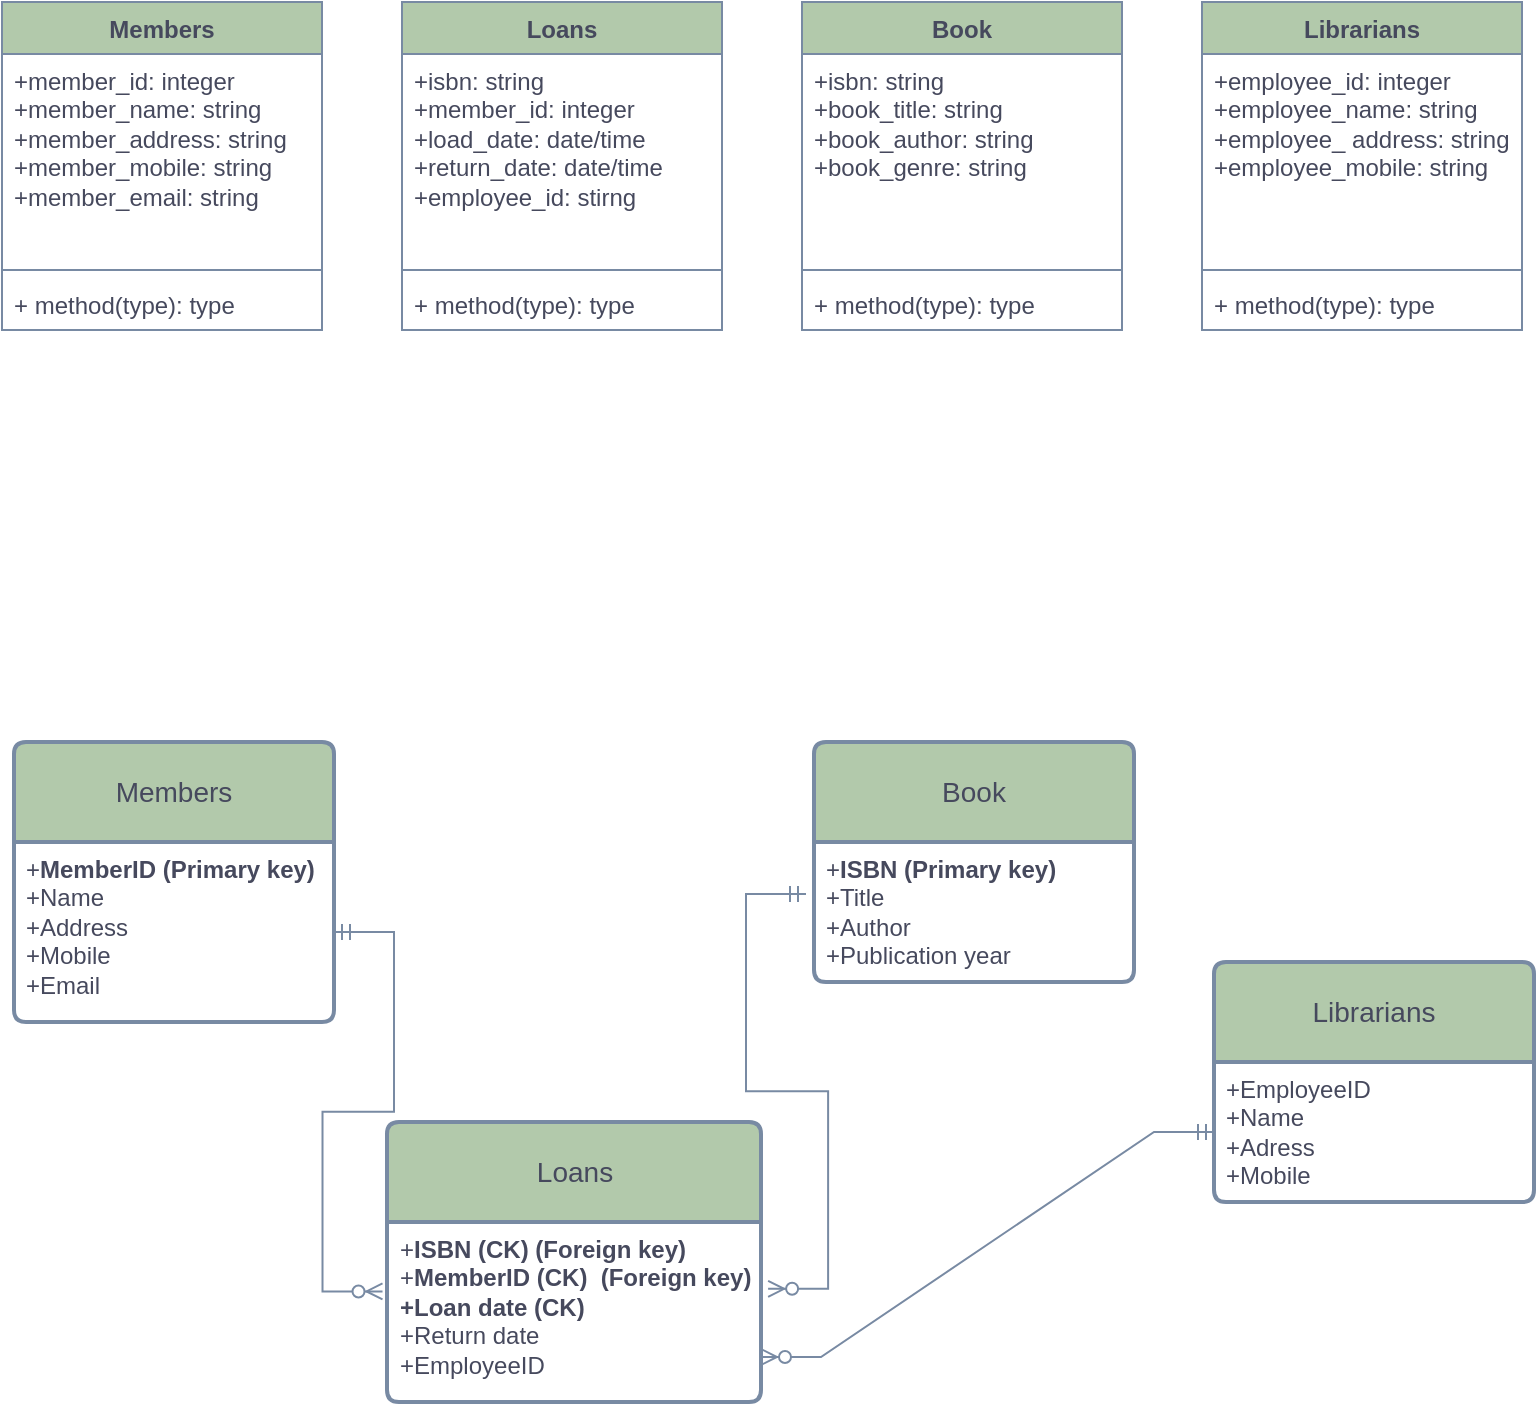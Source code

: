 <mxfile version="24.4.9" type="github">
  <diagram name="Page-1" id="a4_HoGT8hgg08NZf-DyA">
    <mxGraphModel dx="954" dy="524" grid="1" gridSize="10" guides="1" tooltips="1" connect="1" arrows="1" fold="1" page="1" pageScale="1" pageWidth="827" pageHeight="1169" math="0" shadow="0">
      <root>
        <mxCell id="0" />
        <mxCell id="1" parent="0" />
        <mxCell id="m5UDrv521vRG6zLzDft7-1" value="Book" style="swimlane;childLayout=stackLayout;horizontal=1;startSize=50;horizontalStack=0;rounded=1;fontSize=14;fontStyle=0;strokeWidth=2;resizeParent=0;resizeLast=1;shadow=0;dashed=0;align=center;arcSize=4;whiteSpace=wrap;html=1;labelBackgroundColor=none;fillColor=#B2C9AB;strokeColor=#788AA3;fontColor=#46495D;" vertex="1" parent="1">
          <mxGeometry x="440" y="530" width="160" height="120" as="geometry" />
        </mxCell>
        <mxCell id="m5UDrv521vRG6zLzDft7-2" value="+&lt;b&gt;ISBN (Primary key)&lt;br&gt;&lt;/b&gt;+Title&lt;br&gt;+Author&lt;div&gt;+Publication year&lt;/div&gt;" style="align=left;strokeColor=none;fillColor=none;spacingLeft=4;fontSize=12;verticalAlign=top;resizable=0;rotatable=0;part=1;html=1;labelBackgroundColor=none;fontColor=#46495D;" vertex="1" parent="m5UDrv521vRG6zLzDft7-1">
          <mxGeometry y="50" width="160" height="70" as="geometry" />
        </mxCell>
        <mxCell id="m5UDrv521vRG6zLzDft7-3" value="Members" style="swimlane;childLayout=stackLayout;horizontal=1;startSize=50;horizontalStack=0;rounded=1;fontSize=14;fontStyle=0;strokeWidth=2;resizeParent=0;resizeLast=1;shadow=0;dashed=0;align=center;arcSize=4;whiteSpace=wrap;html=1;labelBackgroundColor=none;fillColor=#B2C9AB;strokeColor=#788AA3;fontColor=#46495D;" vertex="1" parent="1">
          <mxGeometry x="40" y="530" width="160" height="140" as="geometry" />
        </mxCell>
        <mxCell id="m5UDrv521vRG6zLzDft7-4" value="+&lt;b&gt;MemberID (Primary key)&lt;/b&gt;&lt;div&gt;+Name&lt;/div&gt;&lt;div&gt;&lt;span style=&quot;background-color: initial;&quot;&gt;+Address&lt;/span&gt;&lt;/div&gt;&lt;div&gt;+Mobile&lt;/div&gt;&lt;div&gt;+Email&lt;/div&gt;" style="align=left;strokeColor=none;fillColor=none;spacingLeft=4;fontSize=12;verticalAlign=top;resizable=0;rotatable=0;part=1;html=1;labelBackgroundColor=none;fontColor=#46495D;" vertex="1" parent="m5UDrv521vRG6zLzDft7-3">
          <mxGeometry y="50" width="160" height="90" as="geometry" />
        </mxCell>
        <mxCell id="m5UDrv521vRG6zLzDft7-5" value="Loans" style="swimlane;childLayout=stackLayout;horizontal=1;startSize=50;horizontalStack=0;rounded=1;fontSize=14;fontStyle=0;strokeWidth=2;resizeParent=0;resizeLast=1;shadow=0;dashed=0;align=center;arcSize=4;whiteSpace=wrap;html=1;labelBackgroundColor=none;fillColor=#B2C9AB;strokeColor=#788AA3;fontColor=#46495D;" vertex="1" parent="1">
          <mxGeometry x="226.5" y="720" width="187" height="140" as="geometry" />
        </mxCell>
        <mxCell id="m5UDrv521vRG6zLzDft7-6" value="+&lt;b&gt;ISBN (CK) (Foreign key)&lt;/b&gt;&lt;div&gt;+&lt;b&gt;MemberID (CK)&amp;nbsp; (Foreign key)&lt;/b&gt;&lt;br&gt;&lt;div&gt;&lt;b&gt;+Loan date (CK)&lt;/b&gt;&lt;div&gt;+Return date&lt;/div&gt;&lt;div&gt;+EmployeeID&lt;/div&gt;&lt;div&gt;&lt;br&gt;&lt;/div&gt;&lt;/div&gt;&lt;/div&gt;" style="align=left;strokeColor=none;fillColor=none;spacingLeft=4;fontSize=12;verticalAlign=top;resizable=0;rotatable=0;part=1;html=1;labelBackgroundColor=none;fontColor=#46495D;" vertex="1" parent="m5UDrv521vRG6zLzDft7-5">
          <mxGeometry y="50" width="187" height="90" as="geometry" />
        </mxCell>
        <mxCell id="m5UDrv521vRG6zLzDft7-7" value="Librarians" style="swimlane;childLayout=stackLayout;horizontal=1;startSize=50;horizontalStack=0;rounded=1;fontSize=14;fontStyle=0;strokeWidth=2;resizeParent=0;resizeLast=1;shadow=0;dashed=0;align=center;arcSize=4;whiteSpace=wrap;html=1;labelBackgroundColor=none;fillColor=#B2C9AB;strokeColor=#788AA3;fontColor=#46495D;" vertex="1" parent="1">
          <mxGeometry x="640" y="640" width="160" height="120" as="geometry" />
        </mxCell>
        <mxCell id="m5UDrv521vRG6zLzDft7-8" value="+EmployeeID&lt;div&gt;+Name&lt;/div&gt;&lt;div&gt;+Adress&lt;/div&gt;&lt;div&gt;+Mobile&lt;/div&gt;" style="align=left;strokeColor=none;fillColor=none;spacingLeft=4;fontSize=12;verticalAlign=top;resizable=0;rotatable=0;part=1;html=1;labelBackgroundColor=none;fontColor=#46495D;" vertex="1" parent="m5UDrv521vRG6zLzDft7-7">
          <mxGeometry y="50" width="160" height="70" as="geometry" />
        </mxCell>
        <mxCell id="m5UDrv521vRG6zLzDft7-9" value="" style="edgeStyle=entityRelationEdgeStyle;fontSize=12;html=1;endArrow=ERzeroToMany;startArrow=ERmandOne;rounded=0;entryX=-0.012;entryY=0.386;entryDx=0;entryDy=0;entryPerimeter=0;labelBackgroundColor=none;strokeColor=#788AA3;fontColor=default;" edge="1" parent="1" source="m5UDrv521vRG6zLzDft7-4" target="m5UDrv521vRG6zLzDft7-6">
          <mxGeometry width="100" height="100" relative="1" as="geometry">
            <mxPoint x="300" y="830" as="sourcePoint" />
            <mxPoint x="400" y="730" as="targetPoint" />
          </mxGeometry>
        </mxCell>
        <mxCell id="m5UDrv521vRG6zLzDft7-10" value="" style="edgeStyle=entityRelationEdgeStyle;fontSize=12;html=1;endArrow=ERzeroToMany;startArrow=ERmandOne;rounded=0;exitX=-0.025;exitY=0.371;exitDx=0;exitDy=0;exitPerimeter=0;entryX=1.019;entryY=0.371;entryDx=0;entryDy=0;entryPerimeter=0;labelBackgroundColor=none;strokeColor=#788AA3;fontColor=default;" edge="1" parent="1" source="m5UDrv521vRG6zLzDft7-2" target="m5UDrv521vRG6zLzDft7-6">
          <mxGeometry width="100" height="100" relative="1" as="geometry">
            <mxPoint x="500" y="634.99" as="sourcePoint" />
            <mxPoint x="400" y="730" as="targetPoint" />
            <Array as="points">
              <mxPoint x="430" y="600" />
              <mxPoint x="430" y="610" />
              <mxPoint x="440" y="610" />
            </Array>
          </mxGeometry>
        </mxCell>
        <mxCell id="m5UDrv521vRG6zLzDft7-11" value="" style="edgeStyle=entityRelationEdgeStyle;fontSize=12;html=1;endArrow=ERzeroToMany;startArrow=ERmandOne;rounded=0;entryX=1;entryY=0.75;entryDx=0;entryDy=0;labelBackgroundColor=none;strokeColor=#788AA3;fontColor=default;" edge="1" parent="1" source="m5UDrv521vRG6zLzDft7-8" target="m5UDrv521vRG6zLzDft7-6">
          <mxGeometry width="100" height="100" relative="1" as="geometry">
            <mxPoint x="640" y="850" as="sourcePoint" />
            <mxPoint x="490" y="910" as="targetPoint" />
          </mxGeometry>
        </mxCell>
        <mxCell id="m5UDrv521vRG6zLzDft7-12" value="Loans" style="swimlane;fontStyle=1;align=center;verticalAlign=top;childLayout=stackLayout;horizontal=1;startSize=26;horizontalStack=0;resizeParent=1;resizeParentMax=0;resizeLast=0;collapsible=1;marginBottom=0;whiteSpace=wrap;html=1;strokeColor=#788AA3;fontColor=#46495D;fillColor=#B2C9AB;" vertex="1" parent="1">
          <mxGeometry x="234" y="160" width="160" height="164" as="geometry" />
        </mxCell>
        <mxCell id="m5UDrv521vRG6zLzDft7-13" value="&lt;div&gt;&lt;span style=&quot;background-color: initial;&quot;&gt;+isbn: string&lt;/span&gt;&lt;/div&gt;&lt;div&gt;&lt;span style=&quot;background-color: initial;&quot;&gt;+member_id: integer&lt;/span&gt;&lt;div&gt;&lt;span style=&quot;background-color: initial;&quot;&gt;+load_date: date/time&lt;/span&gt;&lt;div&gt;&lt;div&gt;+return_date: date/time&lt;/div&gt;&lt;div&gt;+employee_id: stirng&lt;/div&gt;&lt;div&gt;&lt;br style=&quot;text-wrap: nowrap;&quot;&gt;&lt;/div&gt;&lt;/div&gt;&lt;/div&gt;&lt;/div&gt;" style="text;strokeColor=none;fillColor=none;align=left;verticalAlign=top;spacingLeft=4;spacingRight=4;overflow=hidden;rotatable=0;points=[[0,0.5],[1,0.5]];portConstraint=eastwest;whiteSpace=wrap;html=1;fontColor=#46495D;" vertex="1" parent="m5UDrv521vRG6zLzDft7-12">
          <mxGeometry y="26" width="160" height="104" as="geometry" />
        </mxCell>
        <mxCell id="m5UDrv521vRG6zLzDft7-14" value="" style="line;strokeWidth=1;fillColor=none;align=left;verticalAlign=middle;spacingTop=-1;spacingLeft=3;spacingRight=3;rotatable=0;labelPosition=right;points=[];portConstraint=eastwest;strokeColor=inherit;fontColor=#46495D;" vertex="1" parent="m5UDrv521vRG6zLzDft7-12">
          <mxGeometry y="130" width="160" height="8" as="geometry" />
        </mxCell>
        <mxCell id="m5UDrv521vRG6zLzDft7-15" value="+ method(type): type" style="text;strokeColor=none;fillColor=none;align=left;verticalAlign=top;spacingLeft=4;spacingRight=4;overflow=hidden;rotatable=0;points=[[0,0.5],[1,0.5]];portConstraint=eastwest;whiteSpace=wrap;html=1;fontColor=#46495D;" vertex="1" parent="m5UDrv521vRG6zLzDft7-12">
          <mxGeometry y="138" width="160" height="26" as="geometry" />
        </mxCell>
        <mxCell id="m5UDrv521vRG6zLzDft7-16" value="Librarians&lt;div&gt;&lt;br&gt;&lt;/div&gt;" style="swimlane;fontStyle=1;align=center;verticalAlign=top;childLayout=stackLayout;horizontal=1;startSize=26;horizontalStack=0;resizeParent=1;resizeParentMax=0;resizeLast=0;collapsible=1;marginBottom=0;whiteSpace=wrap;html=1;strokeColor=#788AA3;fontColor=#46495D;fillColor=#B2C9AB;" vertex="1" parent="1">
          <mxGeometry x="634" y="160" width="160" height="164" as="geometry" />
        </mxCell>
        <mxCell id="m5UDrv521vRG6zLzDft7-17" value="&lt;span style=&quot;text-wrap: nowrap;&quot;&gt;+employee_id: integer&lt;/span&gt;&lt;div style=&quot;text-wrap: nowrap;&quot;&gt;+employee_name: string&lt;/div&gt;&lt;div style=&quot;text-wrap: nowrap;&quot;&gt;+employee_ address: string&lt;/div&gt;&lt;div style=&quot;text-wrap: nowrap;&quot;&gt;+employee_mobile: string&lt;/div&gt;" style="text;strokeColor=none;fillColor=none;align=left;verticalAlign=top;spacingLeft=4;spacingRight=4;overflow=hidden;rotatable=0;points=[[0,0.5],[1,0.5]];portConstraint=eastwest;whiteSpace=wrap;html=1;fontColor=#46495D;" vertex="1" parent="m5UDrv521vRG6zLzDft7-16">
          <mxGeometry y="26" width="160" height="104" as="geometry" />
        </mxCell>
        <mxCell id="m5UDrv521vRG6zLzDft7-18" value="" style="line;strokeWidth=1;fillColor=none;align=left;verticalAlign=middle;spacingTop=-1;spacingLeft=3;spacingRight=3;rotatable=0;labelPosition=right;points=[];portConstraint=eastwest;strokeColor=inherit;fontColor=#46495D;" vertex="1" parent="m5UDrv521vRG6zLzDft7-16">
          <mxGeometry y="130" width="160" height="8" as="geometry" />
        </mxCell>
        <mxCell id="m5UDrv521vRG6zLzDft7-19" value="+ method(type): type" style="text;strokeColor=none;fillColor=none;align=left;verticalAlign=top;spacingLeft=4;spacingRight=4;overflow=hidden;rotatable=0;points=[[0,0.5],[1,0.5]];portConstraint=eastwest;whiteSpace=wrap;html=1;fontColor=#46495D;" vertex="1" parent="m5UDrv521vRG6zLzDft7-16">
          <mxGeometry y="138" width="160" height="26" as="geometry" />
        </mxCell>
        <mxCell id="m5UDrv521vRG6zLzDft7-20" value="Book" style="swimlane;fontStyle=1;align=center;verticalAlign=top;childLayout=stackLayout;horizontal=1;startSize=26;horizontalStack=0;resizeParent=1;resizeParentMax=0;resizeLast=0;collapsible=1;marginBottom=0;whiteSpace=wrap;html=1;strokeColor=#788AA3;fontColor=#46495D;fillColor=#B2C9AB;" vertex="1" parent="1">
          <mxGeometry x="434" y="160" width="160" height="164" as="geometry" />
        </mxCell>
        <mxCell id="m5UDrv521vRG6zLzDft7-21" value="&lt;span style=&quot;text-wrap: nowrap;&quot;&gt;+isbn: string&lt;/span&gt;&lt;span style=&quot;text-wrap: nowrap;&quot;&gt;&lt;br&gt;&lt;/span&gt;&lt;span style=&quot;text-wrap: nowrap;&quot;&gt;+book_title: string&lt;/span&gt;&lt;br style=&quot;text-wrap: nowrap;&quot;&gt;&lt;span style=&quot;text-wrap: nowrap;&quot;&gt;+book_author: string&lt;/span&gt;&lt;div style=&quot;text-wrap: nowrap;&quot;&gt;+book_genre: string&lt;/div&gt;" style="text;strokeColor=none;fillColor=none;align=left;verticalAlign=top;spacingLeft=4;spacingRight=4;overflow=hidden;rotatable=0;points=[[0,0.5],[1,0.5]];portConstraint=eastwest;whiteSpace=wrap;html=1;fontColor=#46495D;" vertex="1" parent="m5UDrv521vRG6zLzDft7-20">
          <mxGeometry y="26" width="160" height="104" as="geometry" />
        </mxCell>
        <mxCell id="m5UDrv521vRG6zLzDft7-22" value="" style="line;strokeWidth=1;fillColor=none;align=left;verticalAlign=middle;spacingTop=-1;spacingLeft=3;spacingRight=3;rotatable=0;labelPosition=right;points=[];portConstraint=eastwest;strokeColor=inherit;fontColor=#46495D;" vertex="1" parent="m5UDrv521vRG6zLzDft7-20">
          <mxGeometry y="130" width="160" height="8" as="geometry" />
        </mxCell>
        <mxCell id="m5UDrv521vRG6zLzDft7-23" value="+ method(type): type" style="text;strokeColor=none;fillColor=none;align=left;verticalAlign=top;spacingLeft=4;spacingRight=4;overflow=hidden;rotatable=0;points=[[0,0.5],[1,0.5]];portConstraint=eastwest;whiteSpace=wrap;html=1;fontColor=#46495D;" vertex="1" parent="m5UDrv521vRG6zLzDft7-20">
          <mxGeometry y="138" width="160" height="26" as="geometry" />
        </mxCell>
        <mxCell id="m5UDrv521vRG6zLzDft7-24" value="Members" style="swimlane;fontStyle=1;align=center;verticalAlign=top;childLayout=stackLayout;horizontal=1;startSize=26;horizontalStack=0;resizeParent=1;resizeParentMax=0;resizeLast=0;collapsible=1;marginBottom=0;whiteSpace=wrap;html=1;strokeColor=#788AA3;fontColor=#46495D;fillColor=#B2C9AB;" vertex="1" parent="1">
          <mxGeometry x="34" y="160" width="160" height="164" as="geometry" />
        </mxCell>
        <mxCell id="m5UDrv521vRG6zLzDft7-25" value="&lt;div&gt;&lt;span style=&quot;background-color: initial; text-wrap: nowrap;&quot;&gt;+member_id: integer&lt;/span&gt;&lt;span style=&quot;background-color: initial; text-wrap: nowrap;&quot;&gt;&amp;nbsp;&lt;/span&gt;&lt;/div&gt;&lt;div style=&quot;text-wrap: nowrap;&quot;&gt;+member_name: string&lt;/div&gt;&lt;div style=&quot;text-wrap: nowrap;&quot;&gt;&lt;span style=&quot;background-color: initial;&quot;&gt;+member_address: string&lt;/span&gt;&lt;/div&gt;&lt;div style=&quot;text-wrap: nowrap;&quot;&gt;+member_mobile: string&lt;/div&gt;&lt;div style=&quot;text-wrap: nowrap;&quot;&gt;+member_email: string&lt;/div&gt;" style="text;strokeColor=none;fillColor=none;align=left;verticalAlign=top;spacingLeft=4;spacingRight=4;overflow=hidden;rotatable=0;points=[[0,0.5],[1,0.5]];portConstraint=eastwest;whiteSpace=wrap;html=1;fontColor=#46495D;" vertex="1" parent="m5UDrv521vRG6zLzDft7-24">
          <mxGeometry y="26" width="160" height="104" as="geometry" />
        </mxCell>
        <mxCell id="m5UDrv521vRG6zLzDft7-26" value="" style="line;strokeWidth=1;fillColor=none;align=left;verticalAlign=middle;spacingTop=-1;spacingLeft=3;spacingRight=3;rotatable=0;labelPosition=right;points=[];portConstraint=eastwest;strokeColor=inherit;fontColor=#46495D;" vertex="1" parent="m5UDrv521vRG6zLzDft7-24">
          <mxGeometry y="130" width="160" height="8" as="geometry" />
        </mxCell>
        <mxCell id="m5UDrv521vRG6zLzDft7-27" value="+ method(type): type" style="text;strokeColor=none;fillColor=none;align=left;verticalAlign=top;spacingLeft=4;spacingRight=4;overflow=hidden;rotatable=0;points=[[0,0.5],[1,0.5]];portConstraint=eastwest;whiteSpace=wrap;html=1;fontColor=#46495D;" vertex="1" parent="m5UDrv521vRG6zLzDft7-24">
          <mxGeometry y="138" width="160" height="26" as="geometry" />
        </mxCell>
      </root>
    </mxGraphModel>
  </diagram>
</mxfile>
